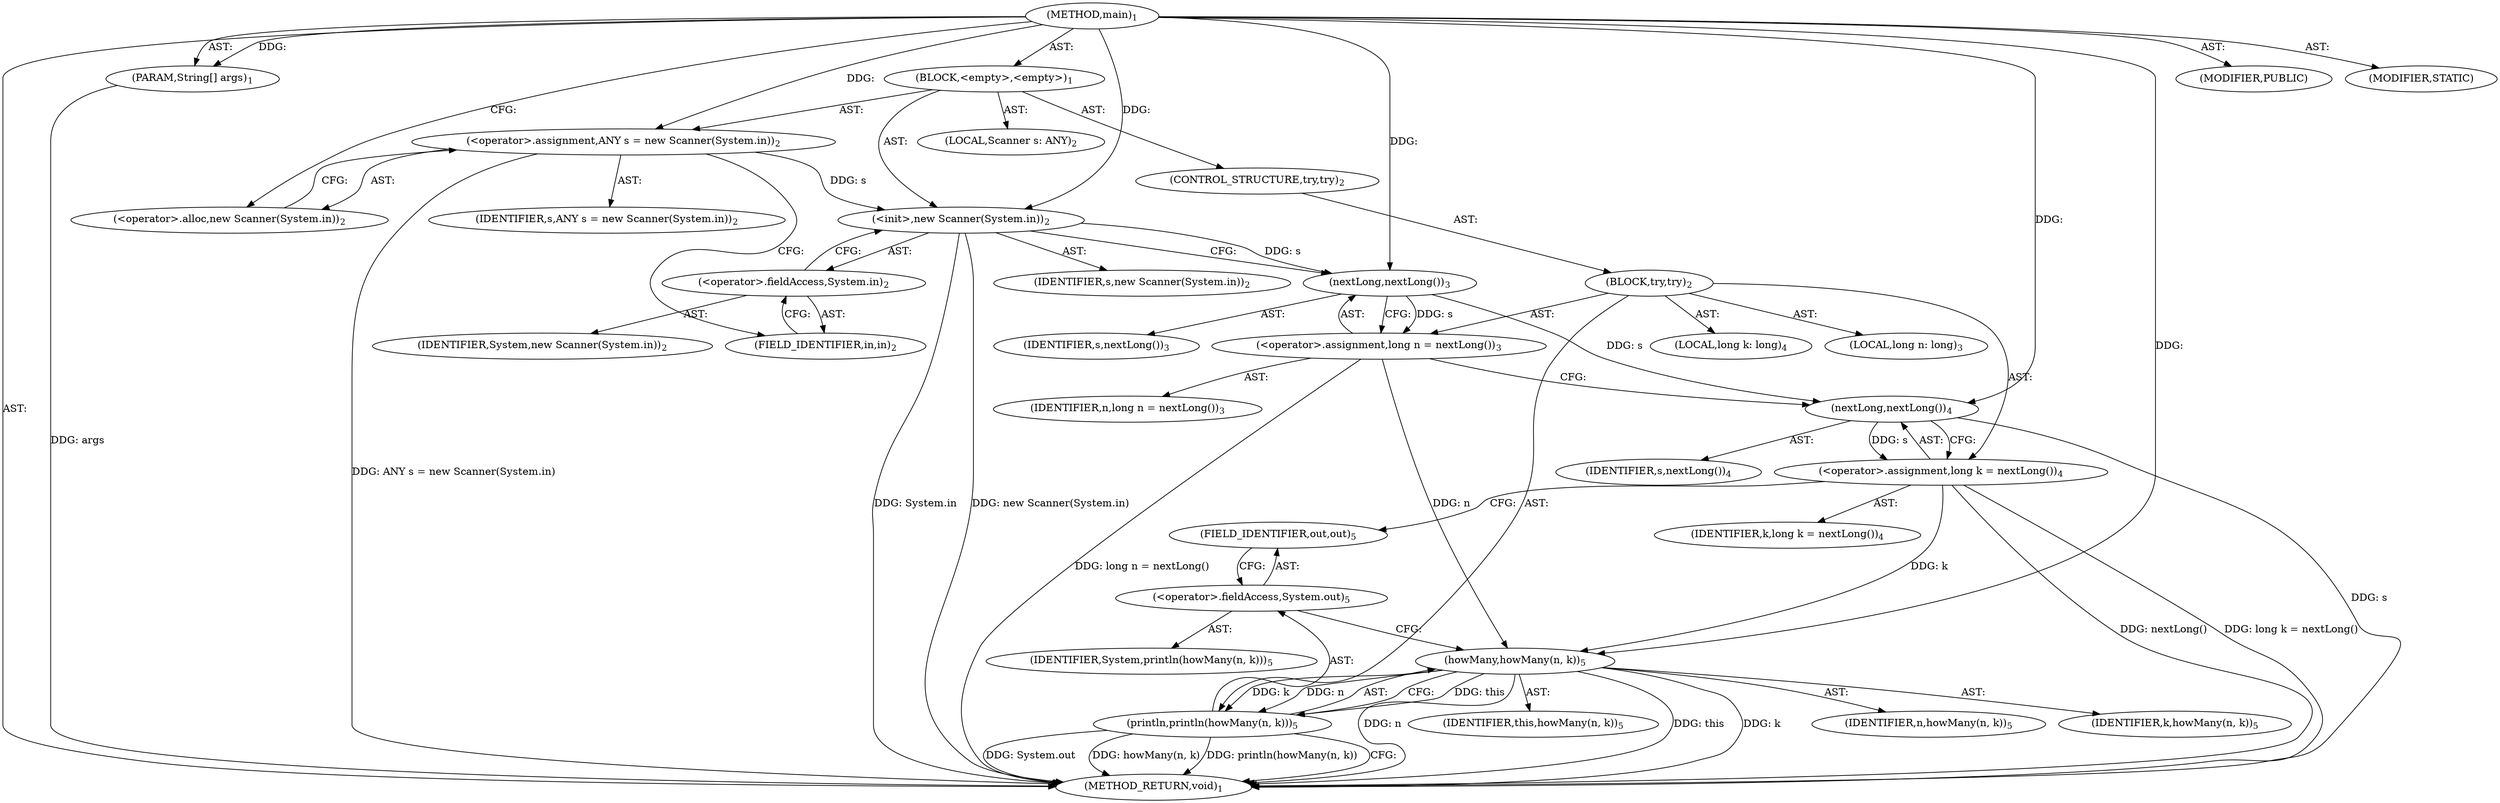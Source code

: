 digraph "main" {  
"19" [label = <(METHOD,main)<SUB>1</SUB>> ]
"20" [label = <(PARAM,String[] args)<SUB>1</SUB>> ]
"21" [label = <(BLOCK,&lt;empty&gt;,&lt;empty&gt;)<SUB>1</SUB>> ]
"4" [label = <(LOCAL,Scanner s: ANY)<SUB>2</SUB>> ]
"22" [label = <(&lt;operator&gt;.assignment,ANY s = new Scanner(System.in))<SUB>2</SUB>> ]
"23" [label = <(IDENTIFIER,s,ANY s = new Scanner(System.in))<SUB>2</SUB>> ]
"24" [label = <(&lt;operator&gt;.alloc,new Scanner(System.in))<SUB>2</SUB>> ]
"25" [label = <(&lt;init&gt;,new Scanner(System.in))<SUB>2</SUB>> ]
"3" [label = <(IDENTIFIER,s,new Scanner(System.in))<SUB>2</SUB>> ]
"26" [label = <(&lt;operator&gt;.fieldAccess,System.in)<SUB>2</SUB>> ]
"27" [label = <(IDENTIFIER,System,new Scanner(System.in))<SUB>2</SUB>> ]
"28" [label = <(FIELD_IDENTIFIER,in,in)<SUB>2</SUB>> ]
"29" [label = <(CONTROL_STRUCTURE,try,try)<SUB>2</SUB>> ]
"30" [label = <(BLOCK,try,try)<SUB>2</SUB>> ]
"31" [label = <(LOCAL,long n: long)<SUB>3</SUB>> ]
"32" [label = <(&lt;operator&gt;.assignment,long n = nextLong())<SUB>3</SUB>> ]
"33" [label = <(IDENTIFIER,n,long n = nextLong())<SUB>3</SUB>> ]
"34" [label = <(nextLong,nextLong())<SUB>3</SUB>> ]
"35" [label = <(IDENTIFIER,s,nextLong())<SUB>3</SUB>> ]
"36" [label = <(LOCAL,long k: long)<SUB>4</SUB>> ]
"37" [label = <(&lt;operator&gt;.assignment,long k = nextLong())<SUB>4</SUB>> ]
"38" [label = <(IDENTIFIER,k,long k = nextLong())<SUB>4</SUB>> ]
"39" [label = <(nextLong,nextLong())<SUB>4</SUB>> ]
"40" [label = <(IDENTIFIER,s,nextLong())<SUB>4</SUB>> ]
"41" [label = <(println,println(howMany(n, k)))<SUB>5</SUB>> ]
"42" [label = <(&lt;operator&gt;.fieldAccess,System.out)<SUB>5</SUB>> ]
"43" [label = <(IDENTIFIER,System,println(howMany(n, k)))<SUB>5</SUB>> ]
"44" [label = <(FIELD_IDENTIFIER,out,out)<SUB>5</SUB>> ]
"45" [label = <(howMany,howMany(n, k))<SUB>5</SUB>> ]
"46" [label = <(IDENTIFIER,this,howMany(n, k))<SUB>5</SUB>> ]
"47" [label = <(IDENTIFIER,n,howMany(n, k))<SUB>5</SUB>> ]
"48" [label = <(IDENTIFIER,k,howMany(n, k))<SUB>5</SUB>> ]
"49" [label = <(MODIFIER,PUBLIC)> ]
"50" [label = <(MODIFIER,STATIC)> ]
"51" [label = <(METHOD_RETURN,void)<SUB>1</SUB>> ]
  "19" -> "20"  [ label = "AST: "] 
  "19" -> "21"  [ label = "AST: "] 
  "19" -> "49"  [ label = "AST: "] 
  "19" -> "50"  [ label = "AST: "] 
  "19" -> "51"  [ label = "AST: "] 
  "21" -> "4"  [ label = "AST: "] 
  "21" -> "22"  [ label = "AST: "] 
  "21" -> "25"  [ label = "AST: "] 
  "21" -> "29"  [ label = "AST: "] 
  "22" -> "23"  [ label = "AST: "] 
  "22" -> "24"  [ label = "AST: "] 
  "25" -> "3"  [ label = "AST: "] 
  "25" -> "26"  [ label = "AST: "] 
  "26" -> "27"  [ label = "AST: "] 
  "26" -> "28"  [ label = "AST: "] 
  "29" -> "30"  [ label = "AST: "] 
  "30" -> "31"  [ label = "AST: "] 
  "30" -> "32"  [ label = "AST: "] 
  "30" -> "36"  [ label = "AST: "] 
  "30" -> "37"  [ label = "AST: "] 
  "30" -> "41"  [ label = "AST: "] 
  "32" -> "33"  [ label = "AST: "] 
  "32" -> "34"  [ label = "AST: "] 
  "34" -> "35"  [ label = "AST: "] 
  "37" -> "38"  [ label = "AST: "] 
  "37" -> "39"  [ label = "AST: "] 
  "39" -> "40"  [ label = "AST: "] 
  "41" -> "42"  [ label = "AST: "] 
  "41" -> "45"  [ label = "AST: "] 
  "42" -> "43"  [ label = "AST: "] 
  "42" -> "44"  [ label = "AST: "] 
  "45" -> "46"  [ label = "AST: "] 
  "45" -> "47"  [ label = "AST: "] 
  "45" -> "48"  [ label = "AST: "] 
  "22" -> "28"  [ label = "CFG: "] 
  "25" -> "34"  [ label = "CFG: "] 
  "24" -> "22"  [ label = "CFG: "] 
  "26" -> "25"  [ label = "CFG: "] 
  "28" -> "26"  [ label = "CFG: "] 
  "32" -> "39"  [ label = "CFG: "] 
  "37" -> "44"  [ label = "CFG: "] 
  "41" -> "51"  [ label = "CFG: "] 
  "34" -> "32"  [ label = "CFG: "] 
  "39" -> "37"  [ label = "CFG: "] 
  "42" -> "45"  [ label = "CFG: "] 
  "45" -> "41"  [ label = "CFG: "] 
  "44" -> "42"  [ label = "CFG: "] 
  "19" -> "24"  [ label = "CFG: "] 
  "20" -> "51"  [ label = "DDG: args"] 
  "22" -> "51"  [ label = "DDG: ANY s = new Scanner(System.in)"] 
  "25" -> "51"  [ label = "DDG: System.in"] 
  "25" -> "51"  [ label = "DDG: new Scanner(System.in)"] 
  "32" -> "51"  [ label = "DDG: long n = nextLong()"] 
  "39" -> "51"  [ label = "DDG: s"] 
  "37" -> "51"  [ label = "DDG: nextLong()"] 
  "37" -> "51"  [ label = "DDG: long k = nextLong()"] 
  "41" -> "51"  [ label = "DDG: System.out"] 
  "45" -> "51"  [ label = "DDG: n"] 
  "45" -> "51"  [ label = "DDG: k"] 
  "41" -> "51"  [ label = "DDG: howMany(n, k)"] 
  "41" -> "51"  [ label = "DDG: println(howMany(n, k))"] 
  "45" -> "51"  [ label = "DDG: this"] 
  "19" -> "20"  [ label = "DDG: "] 
  "19" -> "22"  [ label = "DDG: "] 
  "22" -> "25"  [ label = "DDG: s"] 
  "19" -> "25"  [ label = "DDG: "] 
  "34" -> "32"  [ label = "DDG: s"] 
  "39" -> "37"  [ label = "DDG: s"] 
  "45" -> "41"  [ label = "DDG: this"] 
  "45" -> "41"  [ label = "DDG: n"] 
  "45" -> "41"  [ label = "DDG: k"] 
  "25" -> "34"  [ label = "DDG: s"] 
  "19" -> "34"  [ label = "DDG: "] 
  "34" -> "39"  [ label = "DDG: s"] 
  "19" -> "39"  [ label = "DDG: "] 
  "19" -> "45"  [ label = "DDG: "] 
  "32" -> "45"  [ label = "DDG: n"] 
  "37" -> "45"  [ label = "DDG: k"] 
}
